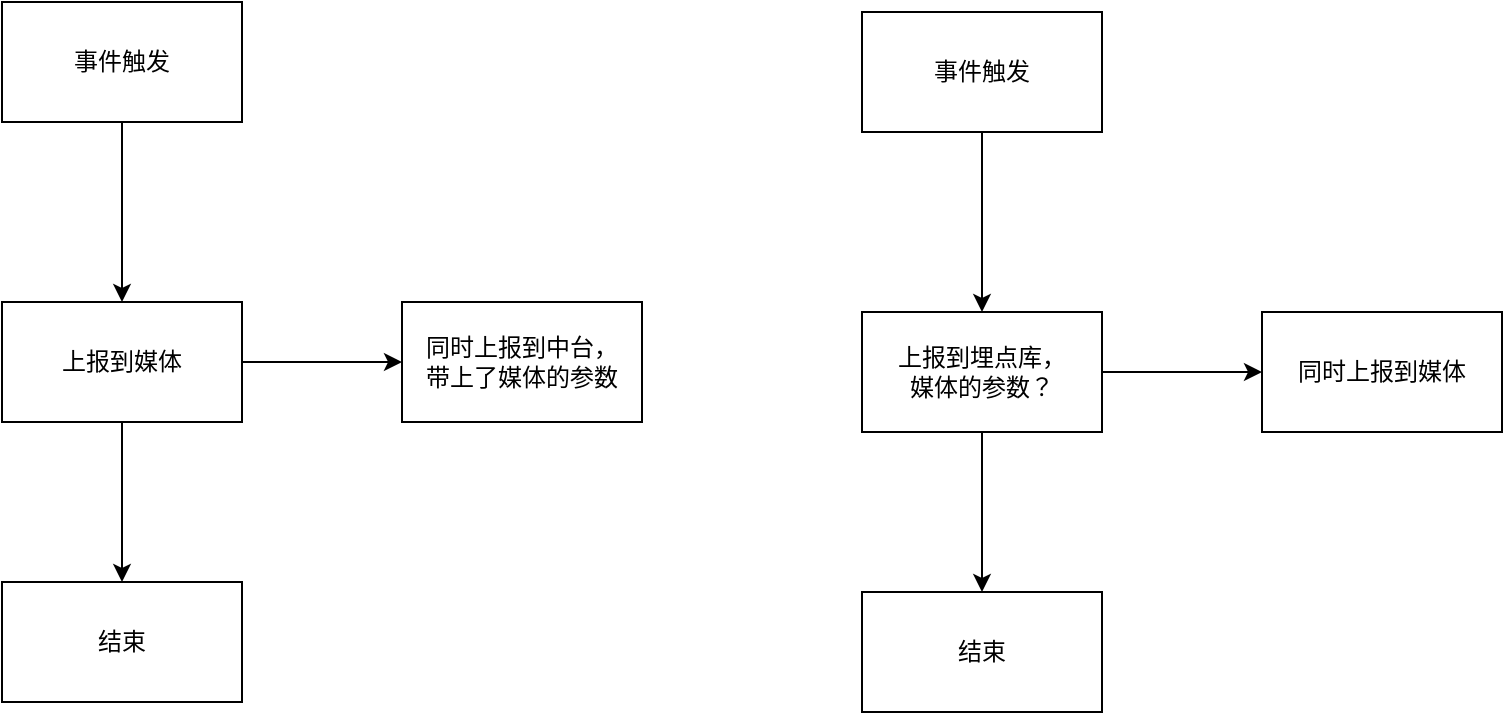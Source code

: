 <mxfile version="16.6.5" type="github">
  <diagram id="n6cIwmBQYn8KyJO8sayK" name="Page-1">
    <mxGraphModel dx="1363" dy="801" grid="1" gridSize="10" guides="1" tooltips="1" connect="1" arrows="1" fold="1" page="1" pageScale="1" pageWidth="850" pageHeight="1100" math="0" shadow="0">
      <root>
        <mxCell id="0" />
        <mxCell id="1" parent="0" />
        <mxCell id="zPm5v1zgl-SZielq5svK-6" style="edgeStyle=orthogonalEdgeStyle;rounded=0;orthogonalLoop=1;jettySize=auto;html=1;" edge="1" parent="1" source="zPm5v1zgl-SZielq5svK-1" target="zPm5v1zgl-SZielq5svK-4">
          <mxGeometry relative="1" as="geometry" />
        </mxCell>
        <mxCell id="zPm5v1zgl-SZielq5svK-7" style="edgeStyle=orthogonalEdgeStyle;rounded=0;orthogonalLoop=1;jettySize=auto;html=1;entryX=0.5;entryY=0;entryDx=0;entryDy=0;" edge="1" parent="1" source="zPm5v1zgl-SZielq5svK-1" target="zPm5v1zgl-SZielq5svK-8">
          <mxGeometry relative="1" as="geometry">
            <mxPoint x="120" y="580" as="targetPoint" />
          </mxGeometry>
        </mxCell>
        <mxCell id="zPm5v1zgl-SZielq5svK-1" value="上报到媒体" style="rounded=0;whiteSpace=wrap;html=1;" vertex="1" parent="1">
          <mxGeometry x="60" y="450" width="120" height="60" as="geometry" />
        </mxCell>
        <mxCell id="zPm5v1zgl-SZielq5svK-5" style="edgeStyle=orthogonalEdgeStyle;rounded=0;orthogonalLoop=1;jettySize=auto;html=1;" edge="1" parent="1" source="zPm5v1zgl-SZielq5svK-2" target="zPm5v1zgl-SZielq5svK-1">
          <mxGeometry relative="1" as="geometry" />
        </mxCell>
        <mxCell id="zPm5v1zgl-SZielq5svK-2" value="事件触发" style="rounded=0;whiteSpace=wrap;html=1;" vertex="1" parent="1">
          <mxGeometry x="60" y="300" width="120" height="60" as="geometry" />
        </mxCell>
        <mxCell id="zPm5v1zgl-SZielq5svK-4" value="同时上报到中台，&lt;br&gt;带上了媒体的参数" style="rounded=0;whiteSpace=wrap;html=1;" vertex="1" parent="1">
          <mxGeometry x="260" y="450" width="120" height="60" as="geometry" />
        </mxCell>
        <mxCell id="zPm5v1zgl-SZielq5svK-8" value="结束" style="rounded=0;whiteSpace=wrap;html=1;" vertex="1" parent="1">
          <mxGeometry x="60" y="590" width="120" height="60" as="geometry" />
        </mxCell>
        <mxCell id="zPm5v1zgl-SZielq5svK-9" style="edgeStyle=orthogonalEdgeStyle;rounded=0;orthogonalLoop=1;jettySize=auto;html=1;" edge="1" parent="1" source="zPm5v1zgl-SZielq5svK-11" target="zPm5v1zgl-SZielq5svK-14">
          <mxGeometry relative="1" as="geometry" />
        </mxCell>
        <mxCell id="zPm5v1zgl-SZielq5svK-10" style="edgeStyle=orthogonalEdgeStyle;rounded=0;orthogonalLoop=1;jettySize=auto;html=1;entryX=0.5;entryY=0;entryDx=0;entryDy=0;" edge="1" parent="1" source="zPm5v1zgl-SZielq5svK-11" target="zPm5v1zgl-SZielq5svK-15">
          <mxGeometry relative="1" as="geometry">
            <mxPoint x="550" y="585" as="targetPoint" />
          </mxGeometry>
        </mxCell>
        <mxCell id="zPm5v1zgl-SZielq5svK-11" value="上报到埋点库，&lt;br&gt;媒体的参数？" style="rounded=0;whiteSpace=wrap;html=1;" vertex="1" parent="1">
          <mxGeometry x="490" y="455" width="120" height="60" as="geometry" />
        </mxCell>
        <mxCell id="zPm5v1zgl-SZielq5svK-12" style="edgeStyle=orthogonalEdgeStyle;rounded=0;orthogonalLoop=1;jettySize=auto;html=1;" edge="1" parent="1" source="zPm5v1zgl-SZielq5svK-13" target="zPm5v1zgl-SZielq5svK-11">
          <mxGeometry relative="1" as="geometry" />
        </mxCell>
        <mxCell id="zPm5v1zgl-SZielq5svK-13" value="事件触发" style="rounded=0;whiteSpace=wrap;html=1;" vertex="1" parent="1">
          <mxGeometry x="490" y="305" width="120" height="60" as="geometry" />
        </mxCell>
        <mxCell id="zPm5v1zgl-SZielq5svK-14" value="同时上报到媒体" style="rounded=0;whiteSpace=wrap;html=1;" vertex="1" parent="1">
          <mxGeometry x="690" y="455" width="120" height="60" as="geometry" />
        </mxCell>
        <mxCell id="zPm5v1zgl-SZielq5svK-15" value="结束" style="rounded=0;whiteSpace=wrap;html=1;" vertex="1" parent="1">
          <mxGeometry x="490" y="595" width="120" height="60" as="geometry" />
        </mxCell>
      </root>
    </mxGraphModel>
  </diagram>
</mxfile>
